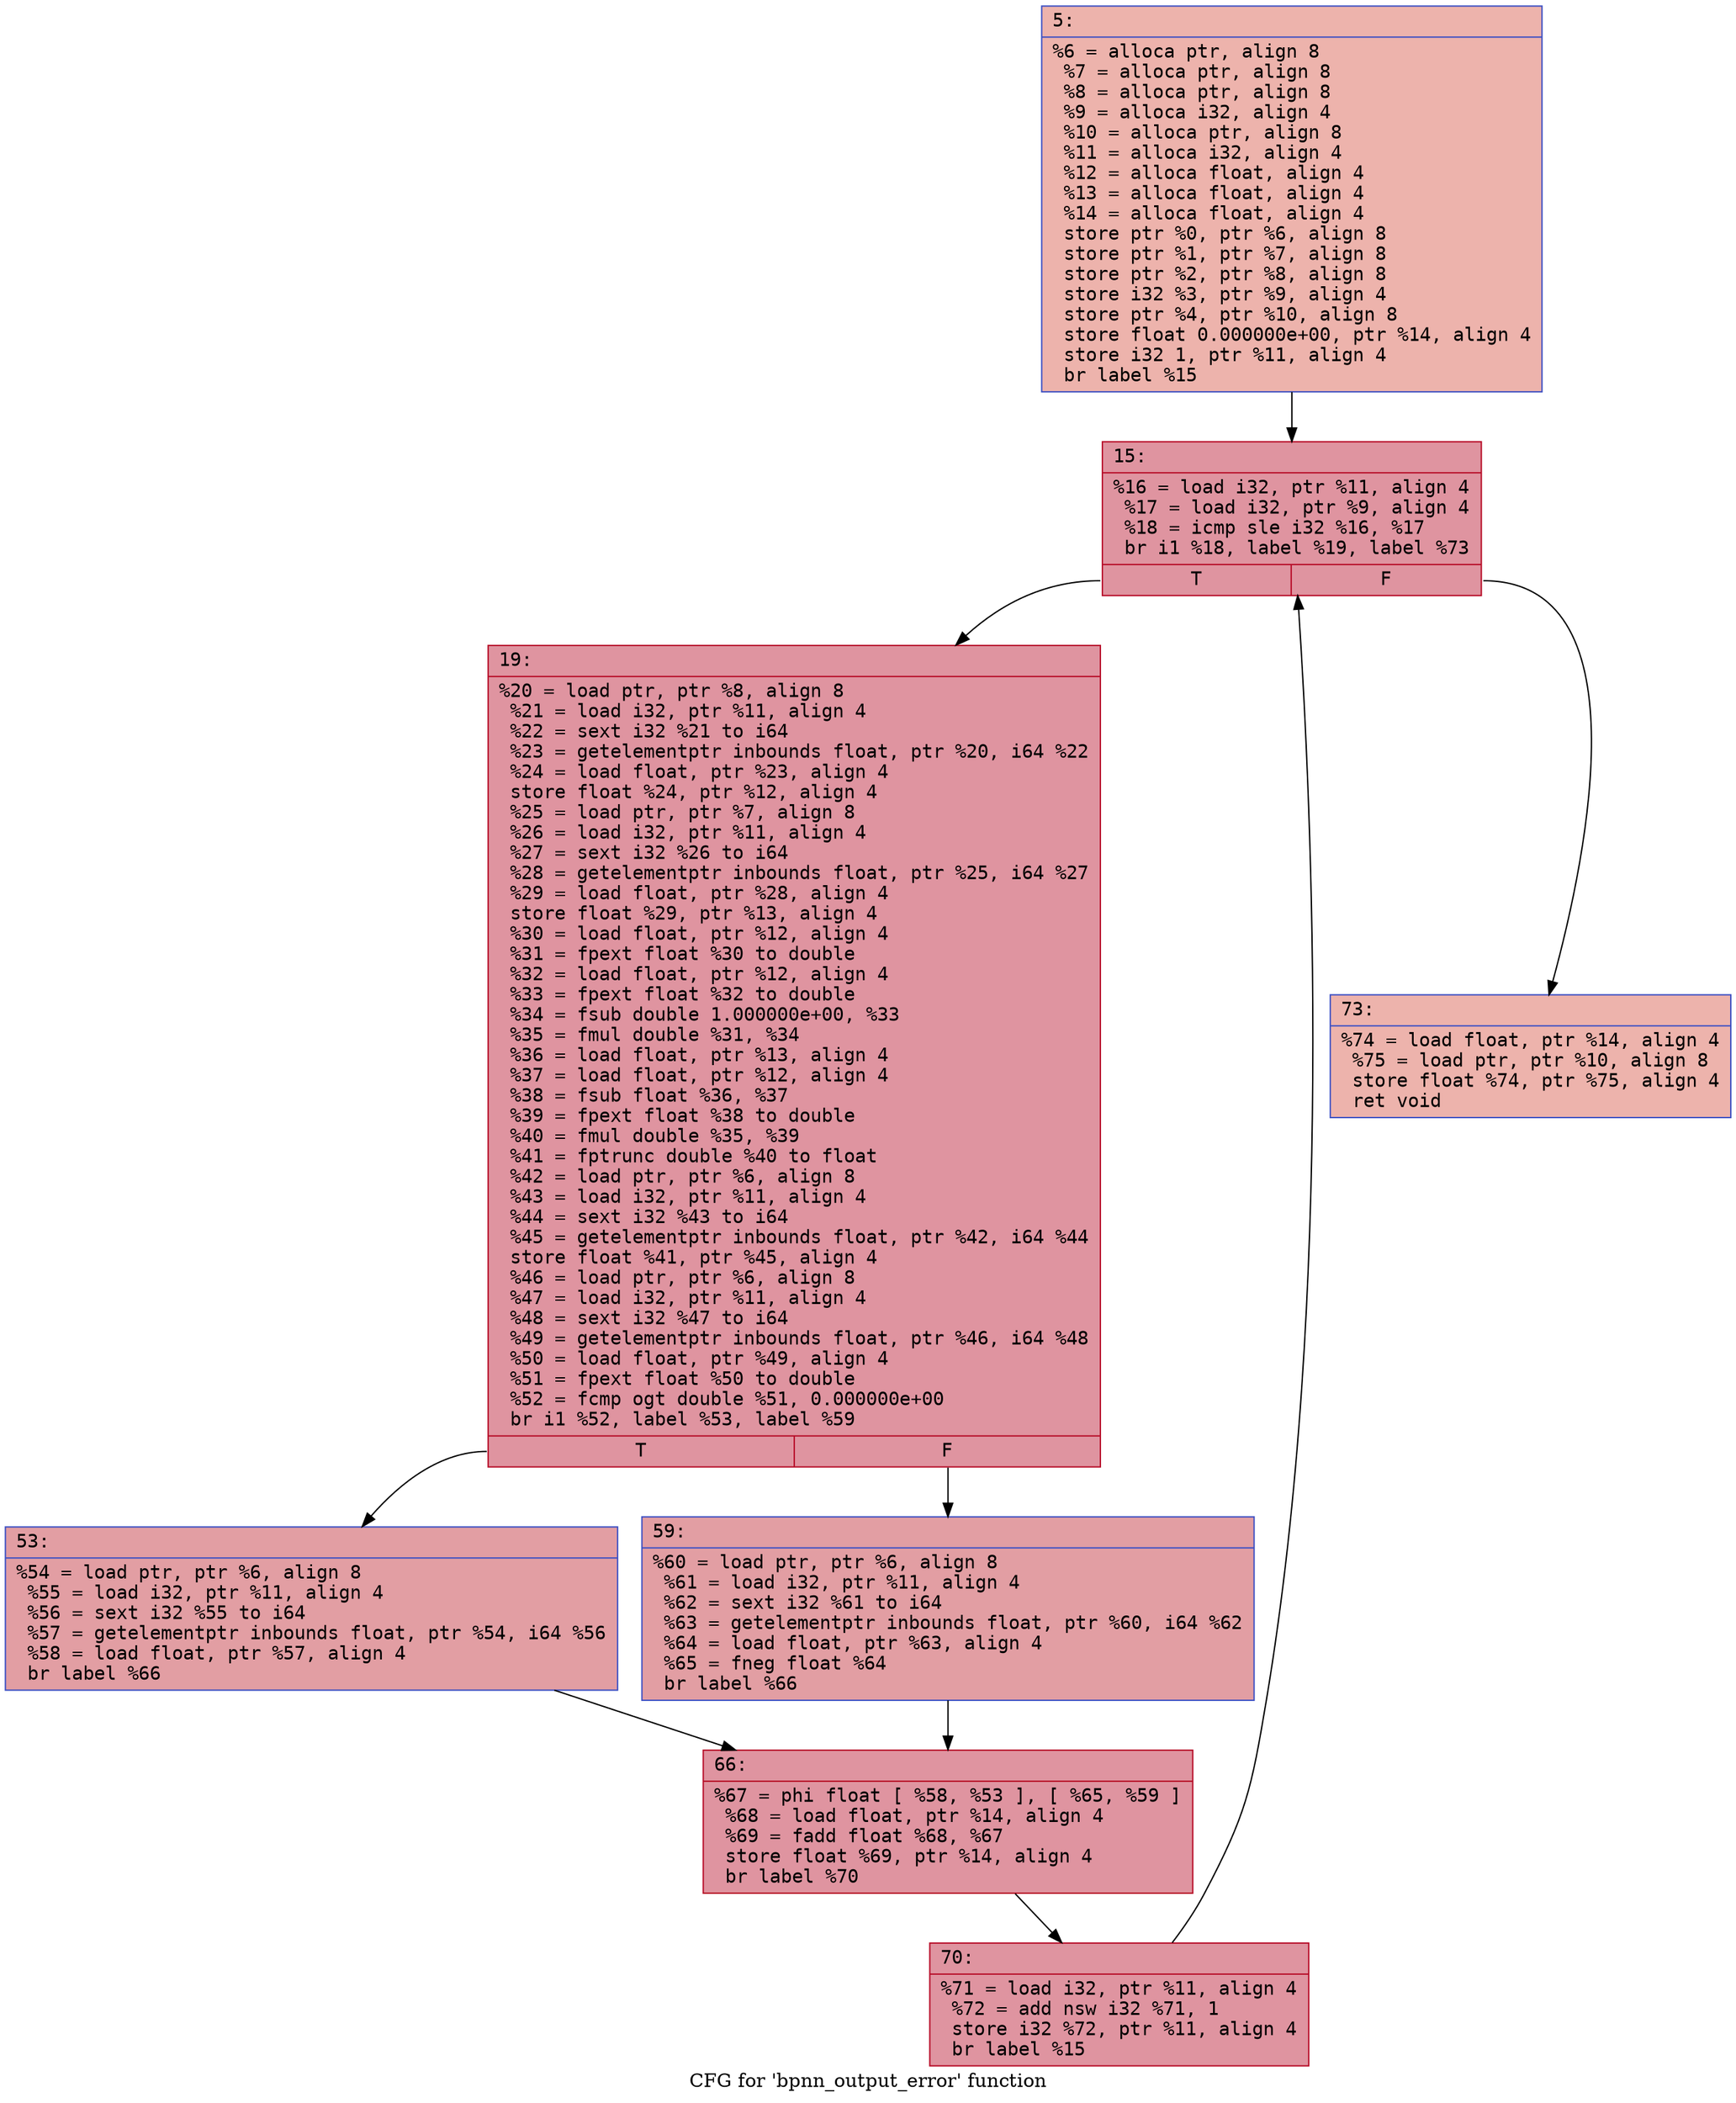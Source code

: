 digraph "CFG for 'bpnn_output_error' function" {
	label="CFG for 'bpnn_output_error' function";

	Node0x6000032df2f0 [shape=record,color="#3d50c3ff", style=filled, fillcolor="#d6524470" fontname="Courier",label="{5:\l|  %6 = alloca ptr, align 8\l  %7 = alloca ptr, align 8\l  %8 = alloca ptr, align 8\l  %9 = alloca i32, align 4\l  %10 = alloca ptr, align 8\l  %11 = alloca i32, align 4\l  %12 = alloca float, align 4\l  %13 = alloca float, align 4\l  %14 = alloca float, align 4\l  store ptr %0, ptr %6, align 8\l  store ptr %1, ptr %7, align 8\l  store ptr %2, ptr %8, align 8\l  store i32 %3, ptr %9, align 4\l  store ptr %4, ptr %10, align 8\l  store float 0.000000e+00, ptr %14, align 4\l  store i32 1, ptr %11, align 4\l  br label %15\l}"];
	Node0x6000032df2f0 -> Node0x6000032df660[tooltip="5 -> 15\nProbability 100.00%" ];
	Node0x6000032df660 [shape=record,color="#b70d28ff", style=filled, fillcolor="#b70d2870" fontname="Courier",label="{15:\l|  %16 = load i32, ptr %11, align 4\l  %17 = load i32, ptr %9, align 4\l  %18 = icmp sle i32 %16, %17\l  br i1 %18, label %19, label %73\l|{<s0>T|<s1>F}}"];
	Node0x6000032df660:s0 -> Node0x6000032df6b0[tooltip="15 -> 19\nProbability 96.88%" ];
	Node0x6000032df660:s1 -> Node0x6000032df840[tooltip="15 -> 73\nProbability 3.12%" ];
	Node0x6000032df6b0 [shape=record,color="#b70d28ff", style=filled, fillcolor="#b70d2870" fontname="Courier",label="{19:\l|  %20 = load ptr, ptr %8, align 8\l  %21 = load i32, ptr %11, align 4\l  %22 = sext i32 %21 to i64\l  %23 = getelementptr inbounds float, ptr %20, i64 %22\l  %24 = load float, ptr %23, align 4\l  store float %24, ptr %12, align 4\l  %25 = load ptr, ptr %7, align 8\l  %26 = load i32, ptr %11, align 4\l  %27 = sext i32 %26 to i64\l  %28 = getelementptr inbounds float, ptr %25, i64 %27\l  %29 = load float, ptr %28, align 4\l  store float %29, ptr %13, align 4\l  %30 = load float, ptr %12, align 4\l  %31 = fpext float %30 to double\l  %32 = load float, ptr %12, align 4\l  %33 = fpext float %32 to double\l  %34 = fsub double 1.000000e+00, %33\l  %35 = fmul double %31, %34\l  %36 = load float, ptr %13, align 4\l  %37 = load float, ptr %12, align 4\l  %38 = fsub float %36, %37\l  %39 = fpext float %38 to double\l  %40 = fmul double %35, %39\l  %41 = fptrunc double %40 to float\l  %42 = load ptr, ptr %6, align 8\l  %43 = load i32, ptr %11, align 4\l  %44 = sext i32 %43 to i64\l  %45 = getelementptr inbounds float, ptr %42, i64 %44\l  store float %41, ptr %45, align 4\l  %46 = load ptr, ptr %6, align 8\l  %47 = load i32, ptr %11, align 4\l  %48 = sext i32 %47 to i64\l  %49 = getelementptr inbounds float, ptr %46, i64 %48\l  %50 = load float, ptr %49, align 4\l  %51 = fpext float %50 to double\l  %52 = fcmp ogt double %51, 0.000000e+00\l  br i1 %52, label %53, label %59\l|{<s0>T|<s1>F}}"];
	Node0x6000032df6b0:s0 -> Node0x6000032df700[tooltip="19 -> 53\nProbability 50.00%" ];
	Node0x6000032df6b0:s1 -> Node0x6000032df750[tooltip="19 -> 59\nProbability 50.00%" ];
	Node0x6000032df700 [shape=record,color="#3d50c3ff", style=filled, fillcolor="#be242e70" fontname="Courier",label="{53:\l|  %54 = load ptr, ptr %6, align 8\l  %55 = load i32, ptr %11, align 4\l  %56 = sext i32 %55 to i64\l  %57 = getelementptr inbounds float, ptr %54, i64 %56\l  %58 = load float, ptr %57, align 4\l  br label %66\l}"];
	Node0x6000032df700 -> Node0x6000032df7a0[tooltip="53 -> 66\nProbability 100.00%" ];
	Node0x6000032df750 [shape=record,color="#3d50c3ff", style=filled, fillcolor="#be242e70" fontname="Courier",label="{59:\l|  %60 = load ptr, ptr %6, align 8\l  %61 = load i32, ptr %11, align 4\l  %62 = sext i32 %61 to i64\l  %63 = getelementptr inbounds float, ptr %60, i64 %62\l  %64 = load float, ptr %63, align 4\l  %65 = fneg float %64\l  br label %66\l}"];
	Node0x6000032df750 -> Node0x6000032df7a0[tooltip="59 -> 66\nProbability 100.00%" ];
	Node0x6000032df7a0 [shape=record,color="#b70d28ff", style=filled, fillcolor="#b70d2870" fontname="Courier",label="{66:\l|  %67 = phi float [ %58, %53 ], [ %65, %59 ]\l  %68 = load float, ptr %14, align 4\l  %69 = fadd float %68, %67\l  store float %69, ptr %14, align 4\l  br label %70\l}"];
	Node0x6000032df7a0 -> Node0x6000032df7f0[tooltip="66 -> 70\nProbability 100.00%" ];
	Node0x6000032df7f0 [shape=record,color="#b70d28ff", style=filled, fillcolor="#b70d2870" fontname="Courier",label="{70:\l|  %71 = load i32, ptr %11, align 4\l  %72 = add nsw i32 %71, 1\l  store i32 %72, ptr %11, align 4\l  br label %15\l}"];
	Node0x6000032df7f0 -> Node0x6000032df660[tooltip="70 -> 15\nProbability 100.00%" ];
	Node0x6000032df840 [shape=record,color="#3d50c3ff", style=filled, fillcolor="#d6524470" fontname="Courier",label="{73:\l|  %74 = load float, ptr %14, align 4\l  %75 = load ptr, ptr %10, align 8\l  store float %74, ptr %75, align 4\l  ret void\l}"];
}
